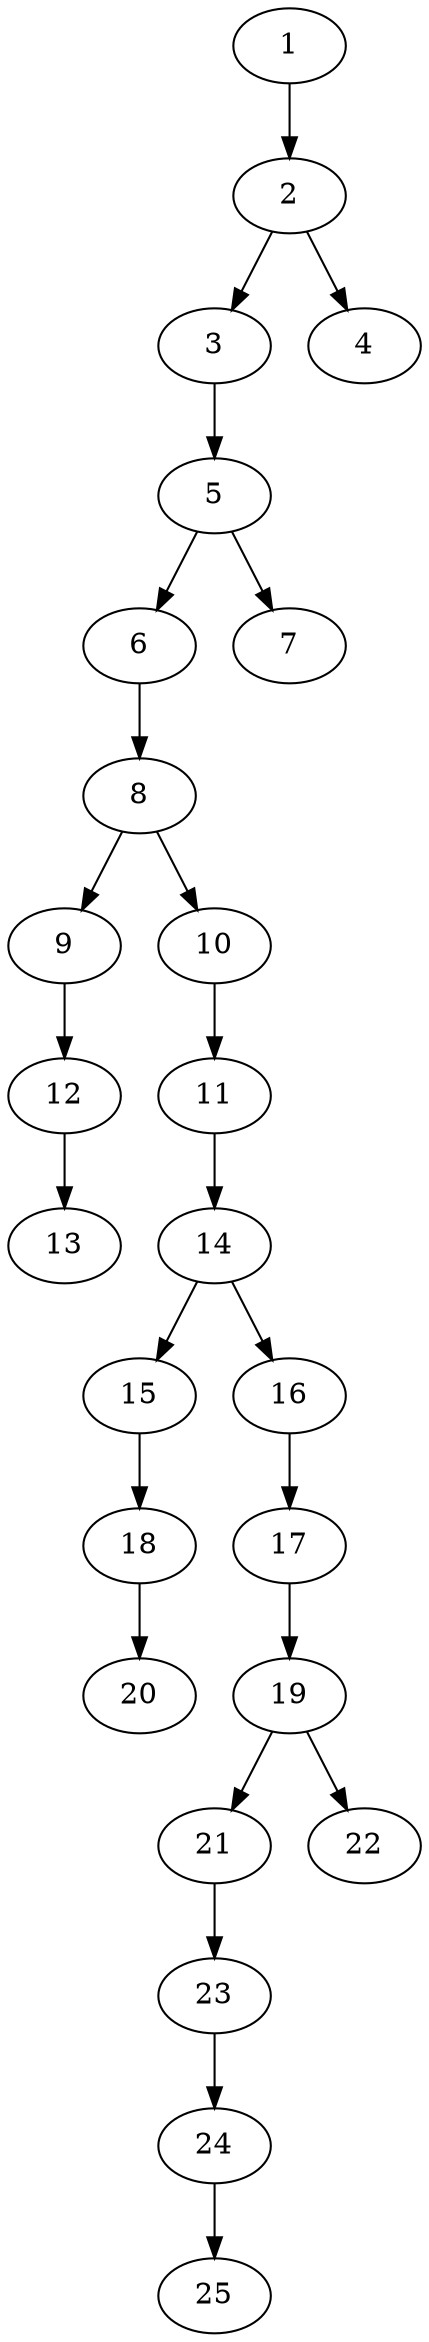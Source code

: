 // DAG automatically generated by daggen at Thu Oct  3 14:00:39 2019
// ./daggen --dot -n 25 --ccr 0.5 --fat 0.3 --regular 0.9 --density 0.5 --mindata 5242880 --maxdata 52428800 
digraph G {
  1 [size="64346112", alpha="0.17", expect_size="32173056"] 
  1 -> 2 [size ="32173056"]
  2 [size="95285248", alpha="0.08", expect_size="47642624"] 
  2 -> 3 [size ="47642624"]
  2 -> 4 [size ="47642624"]
  3 [size="20193280", alpha="0.03", expect_size="10096640"] 
  3 -> 5 [size ="10096640"]
  4 [size="15925248", alpha="0.10", expect_size="7962624"] 
  5 [size="41656320", alpha="0.11", expect_size="20828160"] 
  5 -> 6 [size ="20828160"]
  5 -> 7 [size ="20828160"]
  6 [size="42430464", alpha="0.08", expect_size="21215232"] 
  6 -> 8 [size ="21215232"]
  7 [size="65413120", alpha="0.13", expect_size="32706560"] 
  8 [size="46411776", alpha="0.13", expect_size="23205888"] 
  8 -> 9 [size ="23205888"]
  8 -> 10 [size ="23205888"]
  9 [size="22786048", alpha="0.06", expect_size="11393024"] 
  9 -> 12 [size ="11393024"]
  10 [size="96772096", alpha="0.14", expect_size="48386048"] 
  10 -> 11 [size ="48386048"]
  11 [size="32174080", alpha="0.07", expect_size="16087040"] 
  11 -> 14 [size ="16087040"]
  12 [size="19673088", alpha="0.01", expect_size="9836544"] 
  12 -> 13 [size ="9836544"]
  13 [size="55699456", alpha="0.08", expect_size="27849728"] 
  14 [size="69181440", alpha="0.13", expect_size="34590720"] 
  14 -> 15 [size ="34590720"]
  14 -> 16 [size ="34590720"]
  15 [size="22992896", alpha="0.01", expect_size="11496448"] 
  15 -> 18 [size ="11496448"]
  16 [size="74035200", alpha="0.13", expect_size="37017600"] 
  16 -> 17 [size ="37017600"]
  17 [size="15953920", alpha="0.16", expect_size="7976960"] 
  17 -> 19 [size ="7976960"]
  18 [size="76984320", alpha="0.12", expect_size="38492160"] 
  18 -> 20 [size ="38492160"]
  19 [size="43436032", alpha="0.03", expect_size="21718016"] 
  19 -> 21 [size ="21718016"]
  19 -> 22 [size ="21718016"]
  20 [size="69830656", alpha="0.03", expect_size="34915328"] 
  21 [size="42692608", alpha="0.14", expect_size="21346304"] 
  21 -> 23 [size ="21346304"]
  22 [size="77977600", alpha="0.03", expect_size="38988800"] 
  23 [size="80547840", alpha="0.14", expect_size="40273920"] 
  23 -> 24 [size ="40273920"]
  24 [size="25935872", alpha="0.06", expect_size="12967936"] 
  24 -> 25 [size ="12967936"]
  25 [size="87187456", alpha="0.05", expect_size="43593728"] 
}
